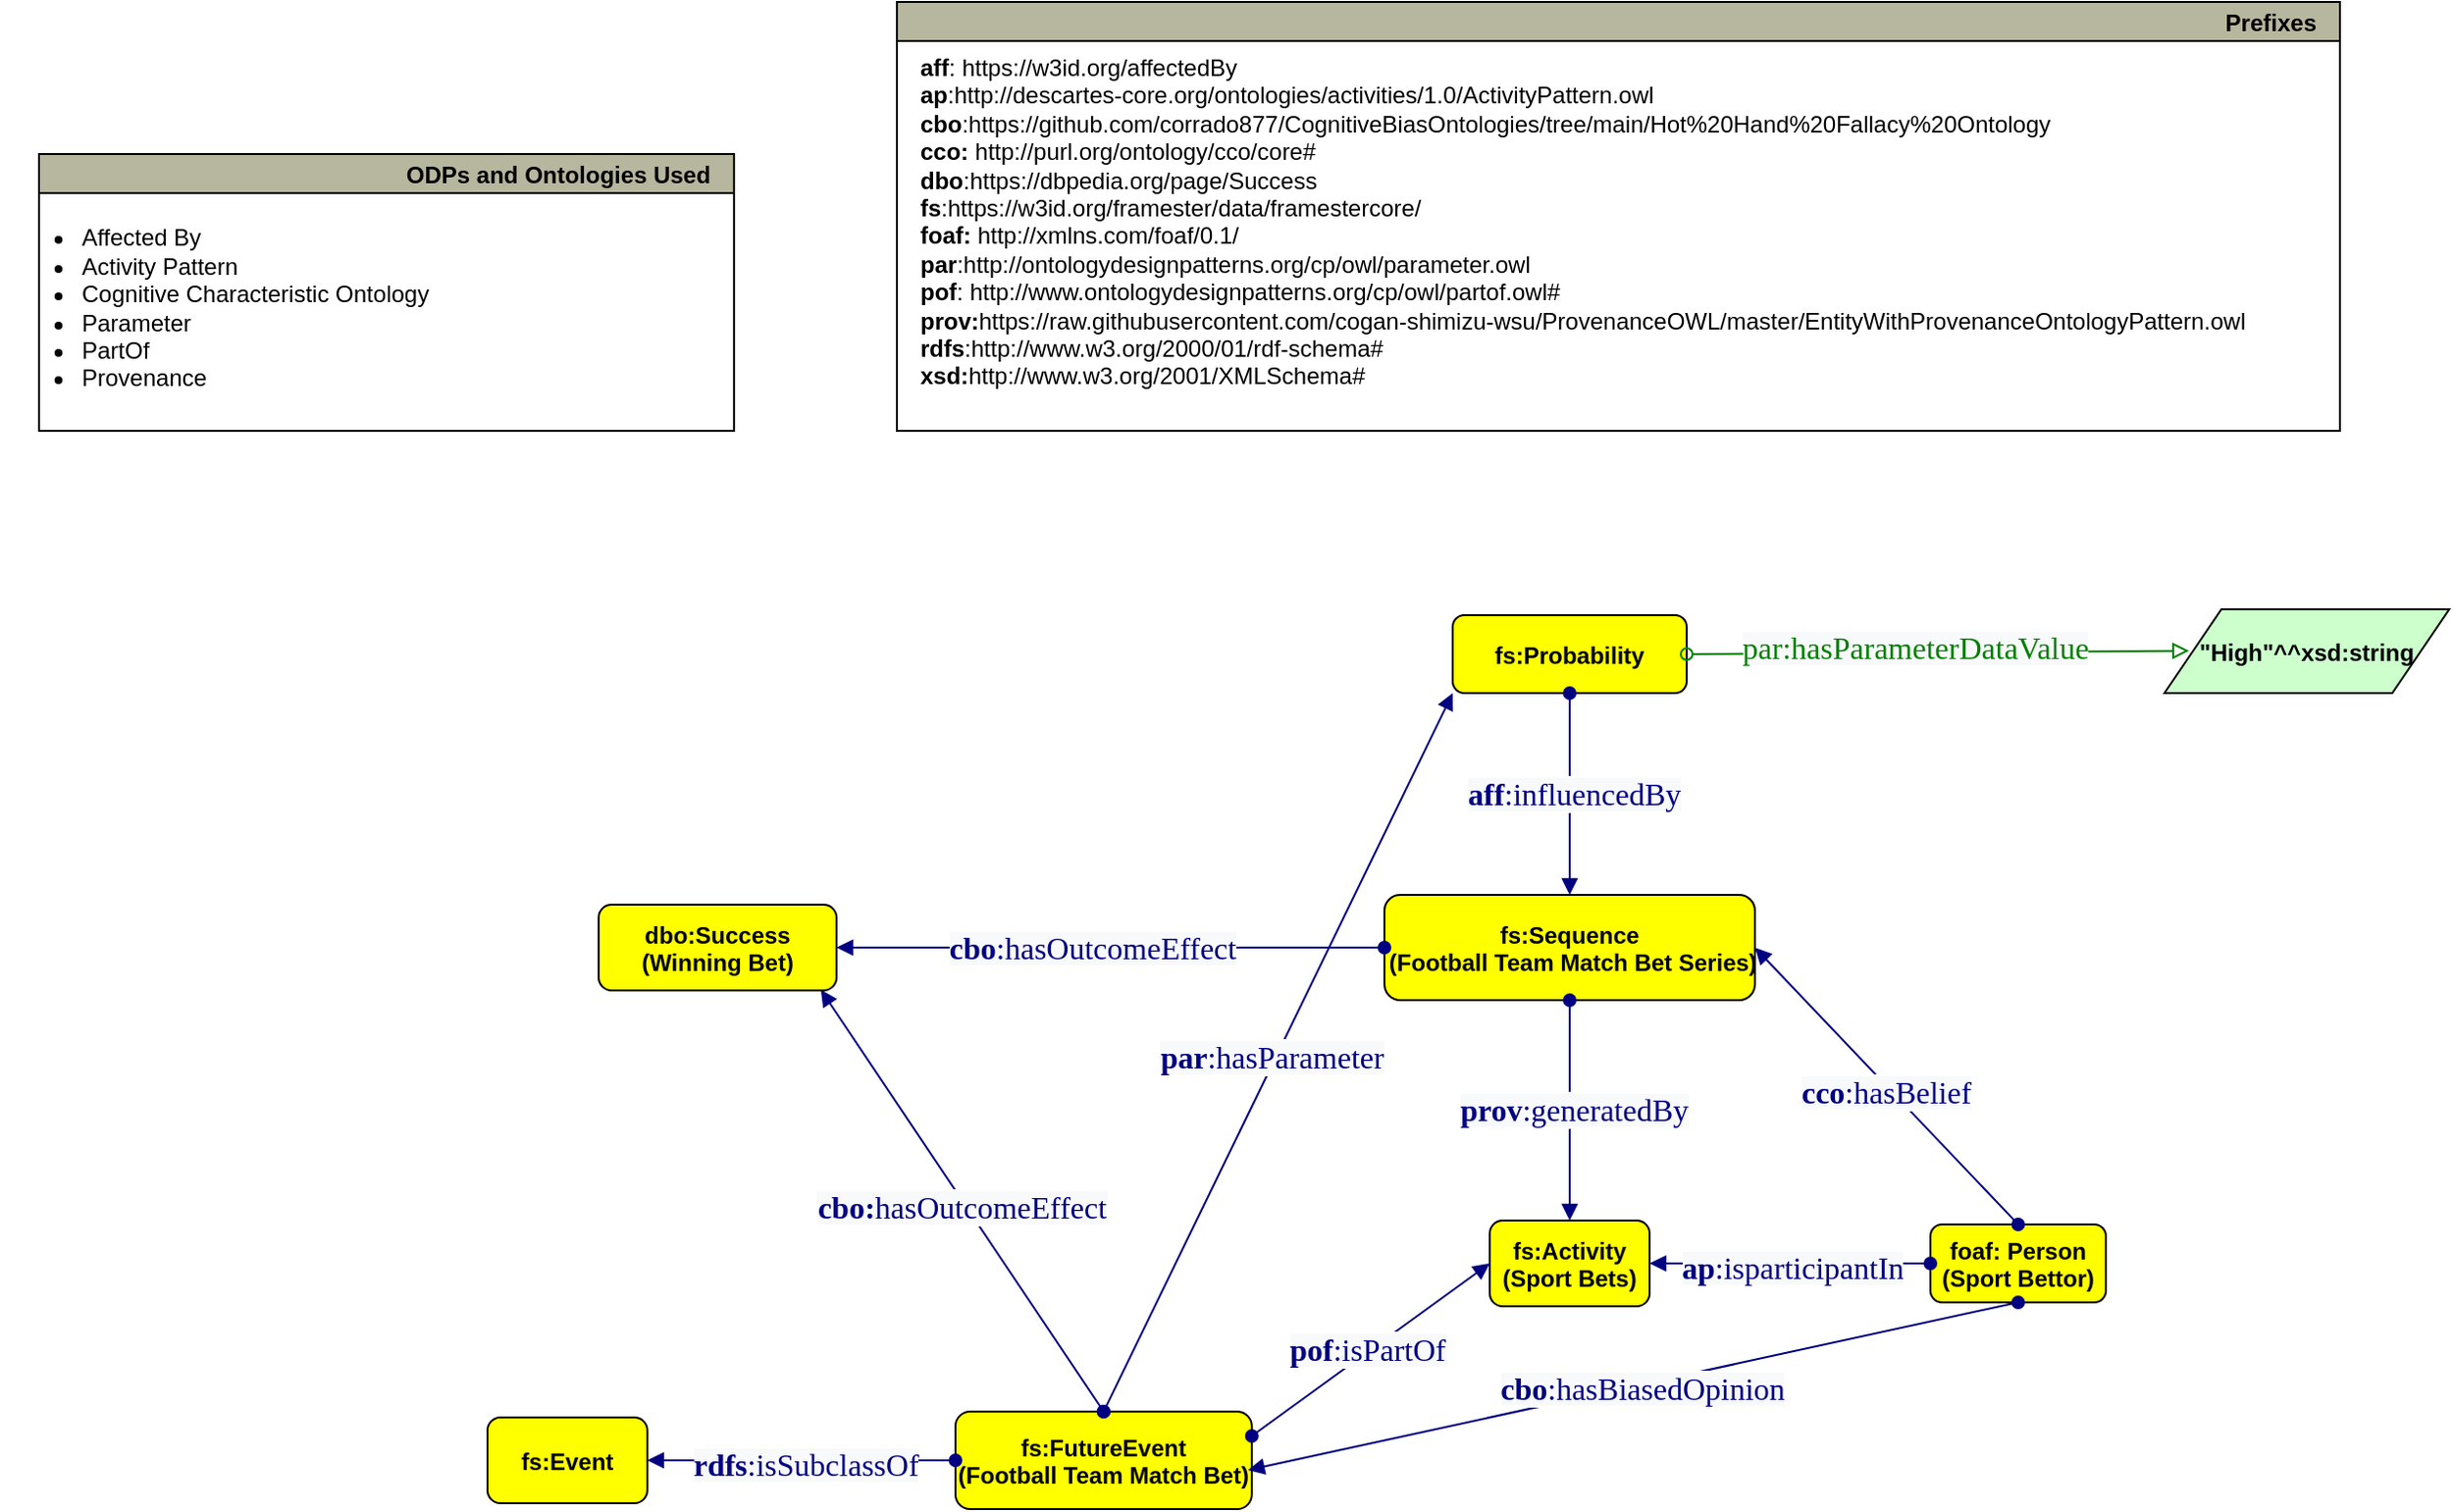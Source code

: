 <mxfile version="23.1.5" type="device">
  <diagram id="Z9zrd96PZsQ0QkyYvwfT" name="Page-1">
    <mxGraphModel dx="1050" dy="569" grid="1" gridSize="10" guides="1" tooltips="1" connect="1" arrows="1" fold="1" page="1" pageScale="1" pageWidth="827" pageHeight="1169" math="0" shadow="0">
      <root>
        <mxCell id="0" />
        <mxCell id="1" parent="0" />
        <mxCell id="CgzHILV7T-rABh-6ToRW-37" value="Prefixes" style="graphMlID=n0;shape=swimlane;startSize=20;fillColor=#b7b69e;strokeColor=#000000;strokeWidth=1.0;align=right;spacingRight=10;fontStyle=1" parent="1" vertex="1">
          <mxGeometry x="470" y="600" width="740" height="220" as="geometry">
            <mxRectangle x="-550" y="110" width="100" height="30" as="alternateBounds" />
          </mxGeometry>
        </mxCell>
        <UserObject label="&lt;b style=&quot;border-color: var(--border-color);&quot;&gt;aff&lt;/b&gt;:&amp;nbsp;https://w3id.org/affectedBy&lt;br&gt;&lt;b&gt;ap&lt;/b&gt;:http://descartes-core.org/ontologies/activities/1.0/ActivityPattern.owl&amp;nbsp;&lt;br&gt;&lt;b&gt;cbo&lt;/b&gt;:https://github.com/corrado877/CognitiveBiasOntologies/tree/main/Hot%20Hand%20Fallacy%20Ontology&lt;br&gt;&lt;b style=&quot;border-color: var(--border-color);&quot;&gt;cco:&amp;nbsp;&lt;/b&gt;http://purl.org/ontology/cco/core#&lt;br&gt;&lt;b&gt;dbo&lt;/b&gt;:https://dbpedia.org/page/Success&lt;br&gt;&lt;b style=&quot;border-color: var(--border-color);&quot;&gt;fs&lt;/b&gt;:https://w3id.org/framester/data/framestercore/&lt;br&gt;&lt;b style=&quot;border-color: var(--border-color);&quot;&gt;foaf:&amp;nbsp;&lt;/b&gt;&lt;span style=&quot;border-color: var(--border-color); background-color: initial;&quot;&gt;http://xmlns.com/foaf/0.1/&lt;br&gt;&lt;b&gt;par&lt;/b&gt;:http://ontologydesignpatterns.org/cp/owl/parameter.owl&lt;br&gt;&lt;/span&gt;&lt;b style=&quot;border-color: var(--border-color);&quot;&gt;pof&lt;/b&gt;:&amp;nbsp;&lt;span style=&quot;border-color: var(--border-color); background-color: initial;&quot;&gt;http://www.ontologydesignpatterns.org/cp/owl/partof.owl#&lt;br&gt;&lt;/span&gt;&lt;b&gt;prov:&lt;/b&gt;https://raw.githubusercontent.com/cogan-shimizu-wsu/ProvenanceOWL/master/EntityWithProvenanceOntologyPattern.owl&lt;br&gt;&lt;b&gt;rdfs&lt;/b&gt;:http://www.w3.org/2000/01/rdf-schema#&lt;br&gt;&lt;b style=&quot;border-color: var(--border-color);&quot;&gt;xsd:&lt;/b&gt;&lt;span style=&quot;border-color: var(--border-color); background-color: initial;&quot;&gt;http://www.w3.org/2001/XMLSchema#&lt;/span&gt;" link="http://www.w3.org/2000/01/rdf-schema#" id="CgzHILV7T-rABh-6ToRW-38">
          <mxCell style="text;whiteSpace=wrap;html=1;" parent="CgzHILV7T-rABh-6ToRW-37" vertex="1">
            <mxGeometry x="10" y="20" width="720" height="170" as="geometry" />
          </mxCell>
        </UserObject>
        <mxCell id="CgzHILV7T-rABh-6ToRW-39" value="ODPs and Ontologies Used" style="graphMlID=n0;shape=swimlane;startSize=20;fillColor=#b7b69e;strokeColor=#000000;strokeWidth=1.0;align=right;spacingRight=10;fontStyle=1" parent="1" vertex="1">
          <mxGeometry x="30" y="678" width="356.42" height="142" as="geometry" />
        </mxCell>
        <mxCell id="CgzHILV7T-rABh-6ToRW-40" value="&lt;ul&gt;&lt;li&gt;Affected By&lt;/li&gt;&lt;li&gt;Activity Pattern&lt;/li&gt;&lt;li style=&quot;border-color: var(--border-color);&quot;&gt;Cognitive Characteristic Ontology&lt;/li&gt;&lt;li&gt;Parameter&lt;/li&gt;&lt;li&gt;PartOf&lt;/li&gt;&lt;li&gt;Provenance&lt;/li&gt;&lt;/ul&gt;" style="text;html=1;strokeColor=none;fillColor=none;align=left;verticalAlign=middle;whiteSpace=wrap;rounded=0;" parent="CgzHILV7T-rABh-6ToRW-39" vertex="1">
          <mxGeometry x="-20" y="8" width="270" height="142" as="geometry" />
        </mxCell>
        <mxCell id="jly2-alAHBMs2acxooKN-1" value="foaf: Person&#xa;(Sport Bettor)" style="graphMlID=n4;shape=rect;rounded=1;arcsize=30;fillColor=#ffff00;strokeColor=#000000;strokeWidth=1.0;fontStyle=1" parent="1" vertex="1">
          <mxGeometry x="1000" y="1227" width="90" height="40" as="geometry" />
        </mxCell>
        <mxCell id="jly2-alAHBMs2acxooKN-2" value="fs:Event" style="graphMlID=n4;shape=rect;rounded=1;arcsize=30;fillColor=#ffff00;strokeColor=#000000;strokeWidth=1.0;fontStyle=1" parent="1" vertex="1">
          <mxGeometry x="260" y="1326" width="81.968" height="44" as="geometry" />
        </mxCell>
        <mxCell id="jly2-alAHBMs2acxooKN-3" value="fs:Sequence&#xa; (Football Team Match Bet Series)" style="graphMlID=n4;shape=rect;rounded=1;arcsize=30;fillColor=#ffff00;strokeColor=#000000;strokeWidth=1.0;fontStyle=1" parent="1" vertex="1">
          <mxGeometry x="720" y="1058" width="190" height="54" as="geometry" />
        </mxCell>
        <mxCell id="jly2-alAHBMs2acxooKN-4" value="fs:FutureEvent&#xa;(Football Team Match Bet)" style="graphMlID=n4;shape=rect;rounded=1;arcsize=30;fillColor=#ffff00;strokeColor=#000000;strokeWidth=1.0;fontStyle=1" parent="1" vertex="1">
          <mxGeometry x="500" y="1323" width="151.97" height="50" as="geometry" />
        </mxCell>
        <mxCell id="jly2-alAHBMs2acxooKN-5" value="fs:Activity&#xa;(Sport Bets)" style="graphMlID=n4;shape=rect;rounded=1;arcsize=30;fillColor=#ffff00;strokeColor=#000000;strokeWidth=1.0;fontStyle=1" parent="1" vertex="1">
          <mxGeometry x="774.02" y="1225" width="81.968" height="44" as="geometry" />
        </mxCell>
        <mxCell id="jly2-alAHBMs2acxooKN-6" value="fs:Probability" style="graphMlID=n4;shape=rect;rounded=1;arcsize=30;fillColor=#ffff00;strokeColor=#000000;strokeWidth=1.0;fontStyle=1" parent="1" vertex="1">
          <mxGeometry x="755" y="914.5" width="120" height="40" as="geometry" />
        </mxCell>
        <mxCell id="jly2-alAHBMs2acxooKN-9" value="" style="graphMlID=e0;rounded=0;endArrow=block;strokeColor=#000080;strokeWidth=1.0;startArrow=oval;startFill=1;endFill=1;exitX=0;exitY=0.5;exitDx=0;exitDy=0;entryX=1;entryY=0.5;entryDx=0;entryDy=0;" parent="1" source="jly2-alAHBMs2acxooKN-1" target="jly2-alAHBMs2acxooKN-5" edge="1">
          <mxGeometry relative="1" as="geometry">
            <mxPoint x="630" y="1133.082" as="sourcePoint" />
            <mxPoint x="781" y="1133" as="targetPoint" />
          </mxGeometry>
        </mxCell>
        <mxCell id="jly2-alAHBMs2acxooKN-10" value="&lt;span style=&quot;color: rgb(0 , 0 , 128) ; font-family: &amp;quot;dialog&amp;quot; ; font-size: 16px ; background-color: rgb(248 , 249 , 250)&quot;&gt;&lt;b&gt;ap&lt;/b&gt;:isparticipantIn&lt;/span&gt;" style="text;html=1;align=center;verticalAlign=middle;resizable=0;points=[];labelBackgroundColor=#ffffff;" parent="jly2-alAHBMs2acxooKN-9" vertex="1" connectable="0">
          <mxGeometry x="-0.017" y="2" relative="1" as="geometry">
            <mxPoint as="offset" />
          </mxGeometry>
        </mxCell>
        <mxCell id="jly2-alAHBMs2acxooKN-11" value="" style="graphMlID=e0;rounded=0;endArrow=block;strokeColor=#000080;strokeWidth=1.0;startArrow=oval;startFill=1;endFill=1;exitX=0.5;exitY=0;exitDx=0;exitDy=0;entryX=1;entryY=0.5;entryDx=0;entryDy=0;" parent="1" source="jly2-alAHBMs2acxooKN-1" target="jly2-alAHBMs2acxooKN-3" edge="1">
          <mxGeometry relative="1" as="geometry">
            <mxPoint x="1050" y="1073.082" as="sourcePoint" />
            <mxPoint x="1201" y="1073" as="targetPoint" />
          </mxGeometry>
        </mxCell>
        <mxCell id="jly2-alAHBMs2acxooKN-12" value="&lt;span style=&quot;color: rgb(0 , 0 , 128) ; font-family: &amp;quot;dialog&amp;quot; ; font-size: 16px ; background-color: rgb(248 , 249 , 250)&quot;&gt;&lt;b&gt;cco&lt;/b&gt;:hasBelief&lt;/span&gt;" style="text;html=1;align=center;verticalAlign=middle;resizable=0;points=[];labelBackgroundColor=#ffffff;" parent="jly2-alAHBMs2acxooKN-11" vertex="1" connectable="0">
          <mxGeometry x="-0.017" y="2" relative="1" as="geometry">
            <mxPoint as="offset" />
          </mxGeometry>
        </mxCell>
        <mxCell id="jly2-alAHBMs2acxooKN-13" value="" style="graphMlID=e0;rounded=0;endArrow=block;strokeColor=#000080;strokeWidth=1.0;startArrow=oval;startFill=1;endFill=1;exitX=0.5;exitY=1;exitDx=0;exitDy=0;" parent="1" source="jly2-alAHBMs2acxooKN-1" edge="1">
          <mxGeometry relative="1" as="geometry">
            <mxPoint x="880" y="1353.082" as="sourcePoint" />
            <mxPoint x="650" y="1353" as="targetPoint" />
          </mxGeometry>
        </mxCell>
        <mxCell id="jly2-alAHBMs2acxooKN-14" value="&lt;span style=&quot;color: rgb(0 , 0 , 128) ; font-family: &amp;quot;dialog&amp;quot; ; font-size: 16px ; background-color: rgb(248 , 249 , 250)&quot;&gt;&lt;b&gt;cbo&lt;/b&gt;:hasBiasedOpinion&lt;/span&gt;" style="text;html=1;align=center;verticalAlign=middle;resizable=0;points=[];labelBackgroundColor=#ffffff;" parent="jly2-alAHBMs2acxooKN-13" vertex="1" connectable="0">
          <mxGeometry x="-0.017" y="2" relative="1" as="geometry">
            <mxPoint as="offset" />
          </mxGeometry>
        </mxCell>
        <mxCell id="jly2-alAHBMs2acxooKN-15" value="" style="graphMlID=e0;rounded=0;endArrow=block;strokeColor=#000080;strokeWidth=1.0;startArrow=oval;startFill=1;endFill=1;exitX=1;exitY=0.25;exitDx=0;exitDy=0;entryX=0;entryY=0.5;entryDx=0;entryDy=0;" parent="1" source="jly2-alAHBMs2acxooKN-4" target="jly2-alAHBMs2acxooKN-5" edge="1">
          <mxGeometry relative="1" as="geometry">
            <mxPoint x="630" y="1143.082" as="sourcePoint" />
            <mxPoint x="781" y="1143" as="targetPoint" />
          </mxGeometry>
        </mxCell>
        <mxCell id="jly2-alAHBMs2acxooKN-16" value="&lt;span style=&quot;color: rgb(0 , 0 , 128) ; font-family: &amp;quot;dialog&amp;quot; ; font-size: 16px ; background-color: rgb(248 , 249 , 250)&quot;&gt;&lt;b&gt;pof&lt;/b&gt;:isPartOf&lt;/span&gt;" style="text;html=1;align=center;verticalAlign=middle;resizable=0;points=[];labelBackgroundColor=#ffffff;" parent="jly2-alAHBMs2acxooKN-15" vertex="1" connectable="0">
          <mxGeometry x="-0.017" y="2" relative="1" as="geometry">
            <mxPoint as="offset" />
          </mxGeometry>
        </mxCell>
        <mxCell id="jly2-alAHBMs2acxooKN-17" value="" style="graphMlID=e0;rounded=0;endArrow=block;strokeColor=#000080;strokeWidth=1.0;startArrow=oval;startFill=1;endFill=1;entryX=0.5;entryY=0;entryDx=0;entryDy=0;" parent="1" source="jly2-alAHBMs2acxooKN-3" target="jly2-alAHBMs2acxooKN-5" edge="1">
          <mxGeometry relative="1" as="geometry">
            <mxPoint x="420" y="1033.082" as="sourcePoint" />
            <mxPoint x="571" y="1033" as="targetPoint" />
          </mxGeometry>
        </mxCell>
        <mxCell id="jly2-alAHBMs2acxooKN-18" value="&lt;span style=&quot;color: rgb(0 , 0 , 128) ; font-family: &amp;quot;dialog&amp;quot; ; font-size: 16px ; background-color: rgb(248 , 249 , 250)&quot;&gt;&lt;b&gt;prov&lt;/b&gt;:generatedBy&lt;/span&gt;" style="text;html=1;align=center;verticalAlign=middle;resizable=0;points=[];labelBackgroundColor=#ffffff;" parent="jly2-alAHBMs2acxooKN-17" vertex="1" connectable="0">
          <mxGeometry x="-0.017" y="2" relative="1" as="geometry">
            <mxPoint as="offset" />
          </mxGeometry>
        </mxCell>
        <mxCell id="jly2-alAHBMs2acxooKN-19" value="" style="graphMlID=e0;rounded=0;endArrow=block;strokeColor=#000080;strokeWidth=1.0;startArrow=oval;startFill=1;endFill=1;exitX=0;exitY=0.5;exitDx=0;exitDy=0;" parent="1" source="jly2-alAHBMs2acxooKN-4" target="jly2-alAHBMs2acxooKN-2" edge="1">
          <mxGeometry relative="1" as="geometry">
            <mxPoint x="390" y="1093.082" as="sourcePoint" />
            <mxPoint x="541" y="1093" as="targetPoint" />
          </mxGeometry>
        </mxCell>
        <mxCell id="jly2-alAHBMs2acxooKN-20" value="&lt;span style=&quot;color: rgb(0 , 0 , 128) ; font-family: &amp;quot;dialog&amp;quot; ; font-size: 16px ; background-color: rgb(248 , 249 , 250)&quot;&gt;&lt;b&gt;rdfs&lt;/b&gt;:isSubclassOf&lt;/span&gt;" style="text;html=1;align=center;verticalAlign=middle;resizable=0;points=[];labelBackgroundColor=#ffffff;" parent="jly2-alAHBMs2acxooKN-19" vertex="1" connectable="0">
          <mxGeometry x="-0.017" y="2" relative="1" as="geometry">
            <mxPoint as="offset" />
          </mxGeometry>
        </mxCell>
        <mxCell id="jly2-alAHBMs2acxooKN-21" value="" style="graphMlID=e0;rounded=0;endArrow=block;strokeColor=#000080;strokeWidth=1.0;startArrow=oval;startFill=1;endFill=1;exitX=0.5;exitY=0;exitDx=0;exitDy=0;entryX=0.934;entryY=0.991;entryDx=0;entryDy=0;entryPerimeter=0;" parent="1" source="jly2-alAHBMs2acxooKN-4" target="jly2-alAHBMs2acxooKN-31" edge="1">
          <mxGeometry relative="1" as="geometry">
            <mxPoint x="630" y="1143.082" as="sourcePoint" />
            <mxPoint x="456.97" y="1107" as="targetPoint" />
          </mxGeometry>
        </mxCell>
        <mxCell id="jly2-alAHBMs2acxooKN-22" value="&lt;font face=&quot;dialog&quot; color=&quot;#000080&quot;&gt;&lt;span style=&quot;font-size: 16px; background-color: rgb(248, 249, 250);&quot;&gt;&lt;b&gt;cbo:&lt;/b&gt;hasOutcomeEffect&lt;/span&gt;&lt;/font&gt;" style="text;html=1;align=center;verticalAlign=middle;resizable=0;points=[];labelBackgroundColor=#ffffff;" parent="jly2-alAHBMs2acxooKN-21" vertex="1" connectable="0">
          <mxGeometry x="-0.017" y="2" relative="1" as="geometry">
            <mxPoint as="offset" />
          </mxGeometry>
        </mxCell>
        <mxCell id="jly2-alAHBMs2acxooKN-23" value="" style="graphMlID=e0;rounded=0;endArrow=block;strokeColor=#000080;strokeWidth=1.0;startArrow=oval;startFill=1;endFill=1;entryX=1;entryY=0.5;entryDx=0;entryDy=0;exitX=0;exitY=0.5;exitDx=0;exitDy=0;" parent="1" source="jly2-alAHBMs2acxooKN-3" target="jly2-alAHBMs2acxooKN-31" edge="1">
          <mxGeometry relative="1" as="geometry">
            <mxPoint x="720" y="1083" as="sourcePoint" />
            <mxPoint x="511.97" y="1085" as="targetPoint" />
          </mxGeometry>
        </mxCell>
        <mxCell id="jly2-alAHBMs2acxooKN-24" value="&lt;span style=&quot;color: rgb(0 , 0 , 128) ; font-family: &amp;quot;dialog&amp;quot; ; font-size: 16px ; background-color: rgb(248 , 249 , 250)&quot;&gt;&lt;b&gt;cbo&lt;/b&gt;:hasOutcomeEffect&lt;/span&gt;" style="text;html=1;align=center;verticalAlign=middle;resizable=0;points=[];labelBackgroundColor=#ffffff;" parent="jly2-alAHBMs2acxooKN-23" vertex="1" connectable="0">
          <mxGeometry x="-0.017" y="2" relative="1" as="geometry">
            <mxPoint x="-12" y="-2" as="offset" />
          </mxGeometry>
        </mxCell>
        <mxCell id="jly2-alAHBMs2acxooKN-25" value="" style="graphMlID=e0;rounded=0;endArrow=block;strokeColor=#000080;strokeWidth=1.0;startArrow=oval;startFill=1;endFill=1;exitX=0.5;exitY=0;exitDx=0;exitDy=0;entryX=0;entryY=1;entryDx=0;entryDy=0;" parent="1" source="jly2-alAHBMs2acxooKN-4" target="jly2-alAHBMs2acxooKN-6" edge="1">
          <mxGeometry relative="1" as="geometry">
            <mxPoint x="630" y="1143.082" as="sourcePoint" />
            <mxPoint x="781" y="1143" as="targetPoint" />
          </mxGeometry>
        </mxCell>
        <mxCell id="jly2-alAHBMs2acxooKN-26" value="&lt;span style=&quot;color: rgb(0 , 0 , 128) ; font-family: &amp;quot;dialog&amp;quot; ; font-size: 16px ; background-color: rgb(248 , 249 , 250)&quot;&gt;&lt;b&gt;par&lt;/b&gt;:hasParameter&lt;/span&gt;" style="text;html=1;align=center;verticalAlign=middle;resizable=0;points=[];labelBackgroundColor=#ffffff;" parent="jly2-alAHBMs2acxooKN-25" vertex="1" connectable="0">
          <mxGeometry x="-0.017" y="2" relative="1" as="geometry">
            <mxPoint as="offset" />
          </mxGeometry>
        </mxCell>
        <mxCell id="jly2-alAHBMs2acxooKN-27" value="" style="graphMlID=e2;rounded=0;endArrow=block;strokeColor=#008000;strokeWidth=1.0;startArrow=oval;startFill=0;endFill=0;entryX=0.1;entryY=0.53;entryDx=0;entryDy=0;entryPerimeter=0;exitX=1;exitY=0.5;exitDx=0;exitDy=0;" parent="1" source="jly2-alAHBMs2acxooKN-6" edge="1">
          <mxGeometry relative="1" as="geometry">
            <mxPoint x="570" y="1143" as="sourcePoint" />
            <mxPoint x="1132.612" y="932.79" as="targetPoint" />
          </mxGeometry>
        </mxCell>
        <mxCell id="jly2-alAHBMs2acxooKN-28" value="&lt;span style=&quot;color: rgb(0 , 128 , 0) ; font-family: &amp;quot;dialog&amp;quot; ; font-size: 16px ; background-color: rgb(248 , 249 , 250)&quot;&gt;par:hasParameterDataValue&lt;/span&gt;" style="text;html=1;align=center;verticalAlign=middle;resizable=0;points=[];labelBackgroundColor=#ffffff;" parent="jly2-alAHBMs2acxooKN-27" vertex="1" connectable="0">
          <mxGeometry x="-0.09" y="3" relative="1" as="geometry">
            <mxPoint as="offset" />
          </mxGeometry>
        </mxCell>
        <mxCell id="jly2-alAHBMs2acxooKN-29" value="" style="graphMlID=e0;rounded=0;endArrow=block;strokeColor=#000080;strokeWidth=1.0;startArrow=oval;startFill=1;endFill=1;exitX=0.5;exitY=1;exitDx=0;exitDy=0;entryX=0.5;entryY=0;entryDx=0;entryDy=0;" parent="1" source="jly2-alAHBMs2acxooKN-6" target="jly2-alAHBMs2acxooKN-3" edge="1">
          <mxGeometry relative="1" as="geometry">
            <mxPoint x="630" y="1143.082" as="sourcePoint" />
            <mxPoint x="781" y="1143" as="targetPoint" />
          </mxGeometry>
        </mxCell>
        <mxCell id="jly2-alAHBMs2acxooKN-30" value="&lt;span style=&quot;color: rgb(0 , 0 , 128) ; font-family: &amp;quot;dialog&amp;quot; ; font-size: 16px ; background-color: rgb(248 , 249 , 250)&quot;&gt;&lt;b&gt;aff&lt;/b&gt;:influencedBy&lt;/span&gt;" style="text;html=1;align=center;verticalAlign=middle;resizable=0;points=[];labelBackgroundColor=#ffffff;" parent="jly2-alAHBMs2acxooKN-29" vertex="1" connectable="0">
          <mxGeometry x="-0.017" y="2" relative="1" as="geometry">
            <mxPoint as="offset" />
          </mxGeometry>
        </mxCell>
        <mxCell id="jly2-alAHBMs2acxooKN-31" value="dbo:Success&#xa;(Winning Bet)" style="graphMlID=n4;shape=rect;rounded=1;arcsize=30;fillColor=#ffff00;strokeColor=#000000;strokeWidth=1.0;fontStyle=1" parent="1" vertex="1">
          <mxGeometry x="317.03" y="1063" width="121.97" height="44" as="geometry" />
        </mxCell>
        <mxCell id="jly2-alAHBMs2acxooKN-33" value="&quot;High&quot;^^xsd:string" style="graphMlID=n6;shape=parallelogram;fillColor=#ccffcc;strokeColor=#000000;strokeWidth=1.0;fontStyle=1" parent="1" vertex="1">
          <mxGeometry x="1120" y="911.5" width="146.09" height="43" as="geometry" />
        </mxCell>
      </root>
    </mxGraphModel>
  </diagram>
</mxfile>
